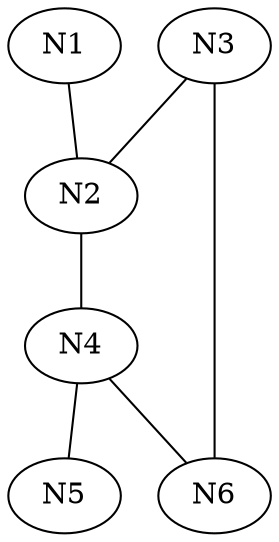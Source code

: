 graph {
    Node1 [label=N1];
    Node2 [label=N2];
    Node3 [label=N3];
    Node4 [label=N4];
    Node5 [label=N5];
    Node6 [label=N6];
    Node1 -- Node2;
    Node3 -- Node2;
    Node2 -- Node4;
    Node4 -- Node5;
    Node4 -- Node6;
    Node3 -- Node6;
}